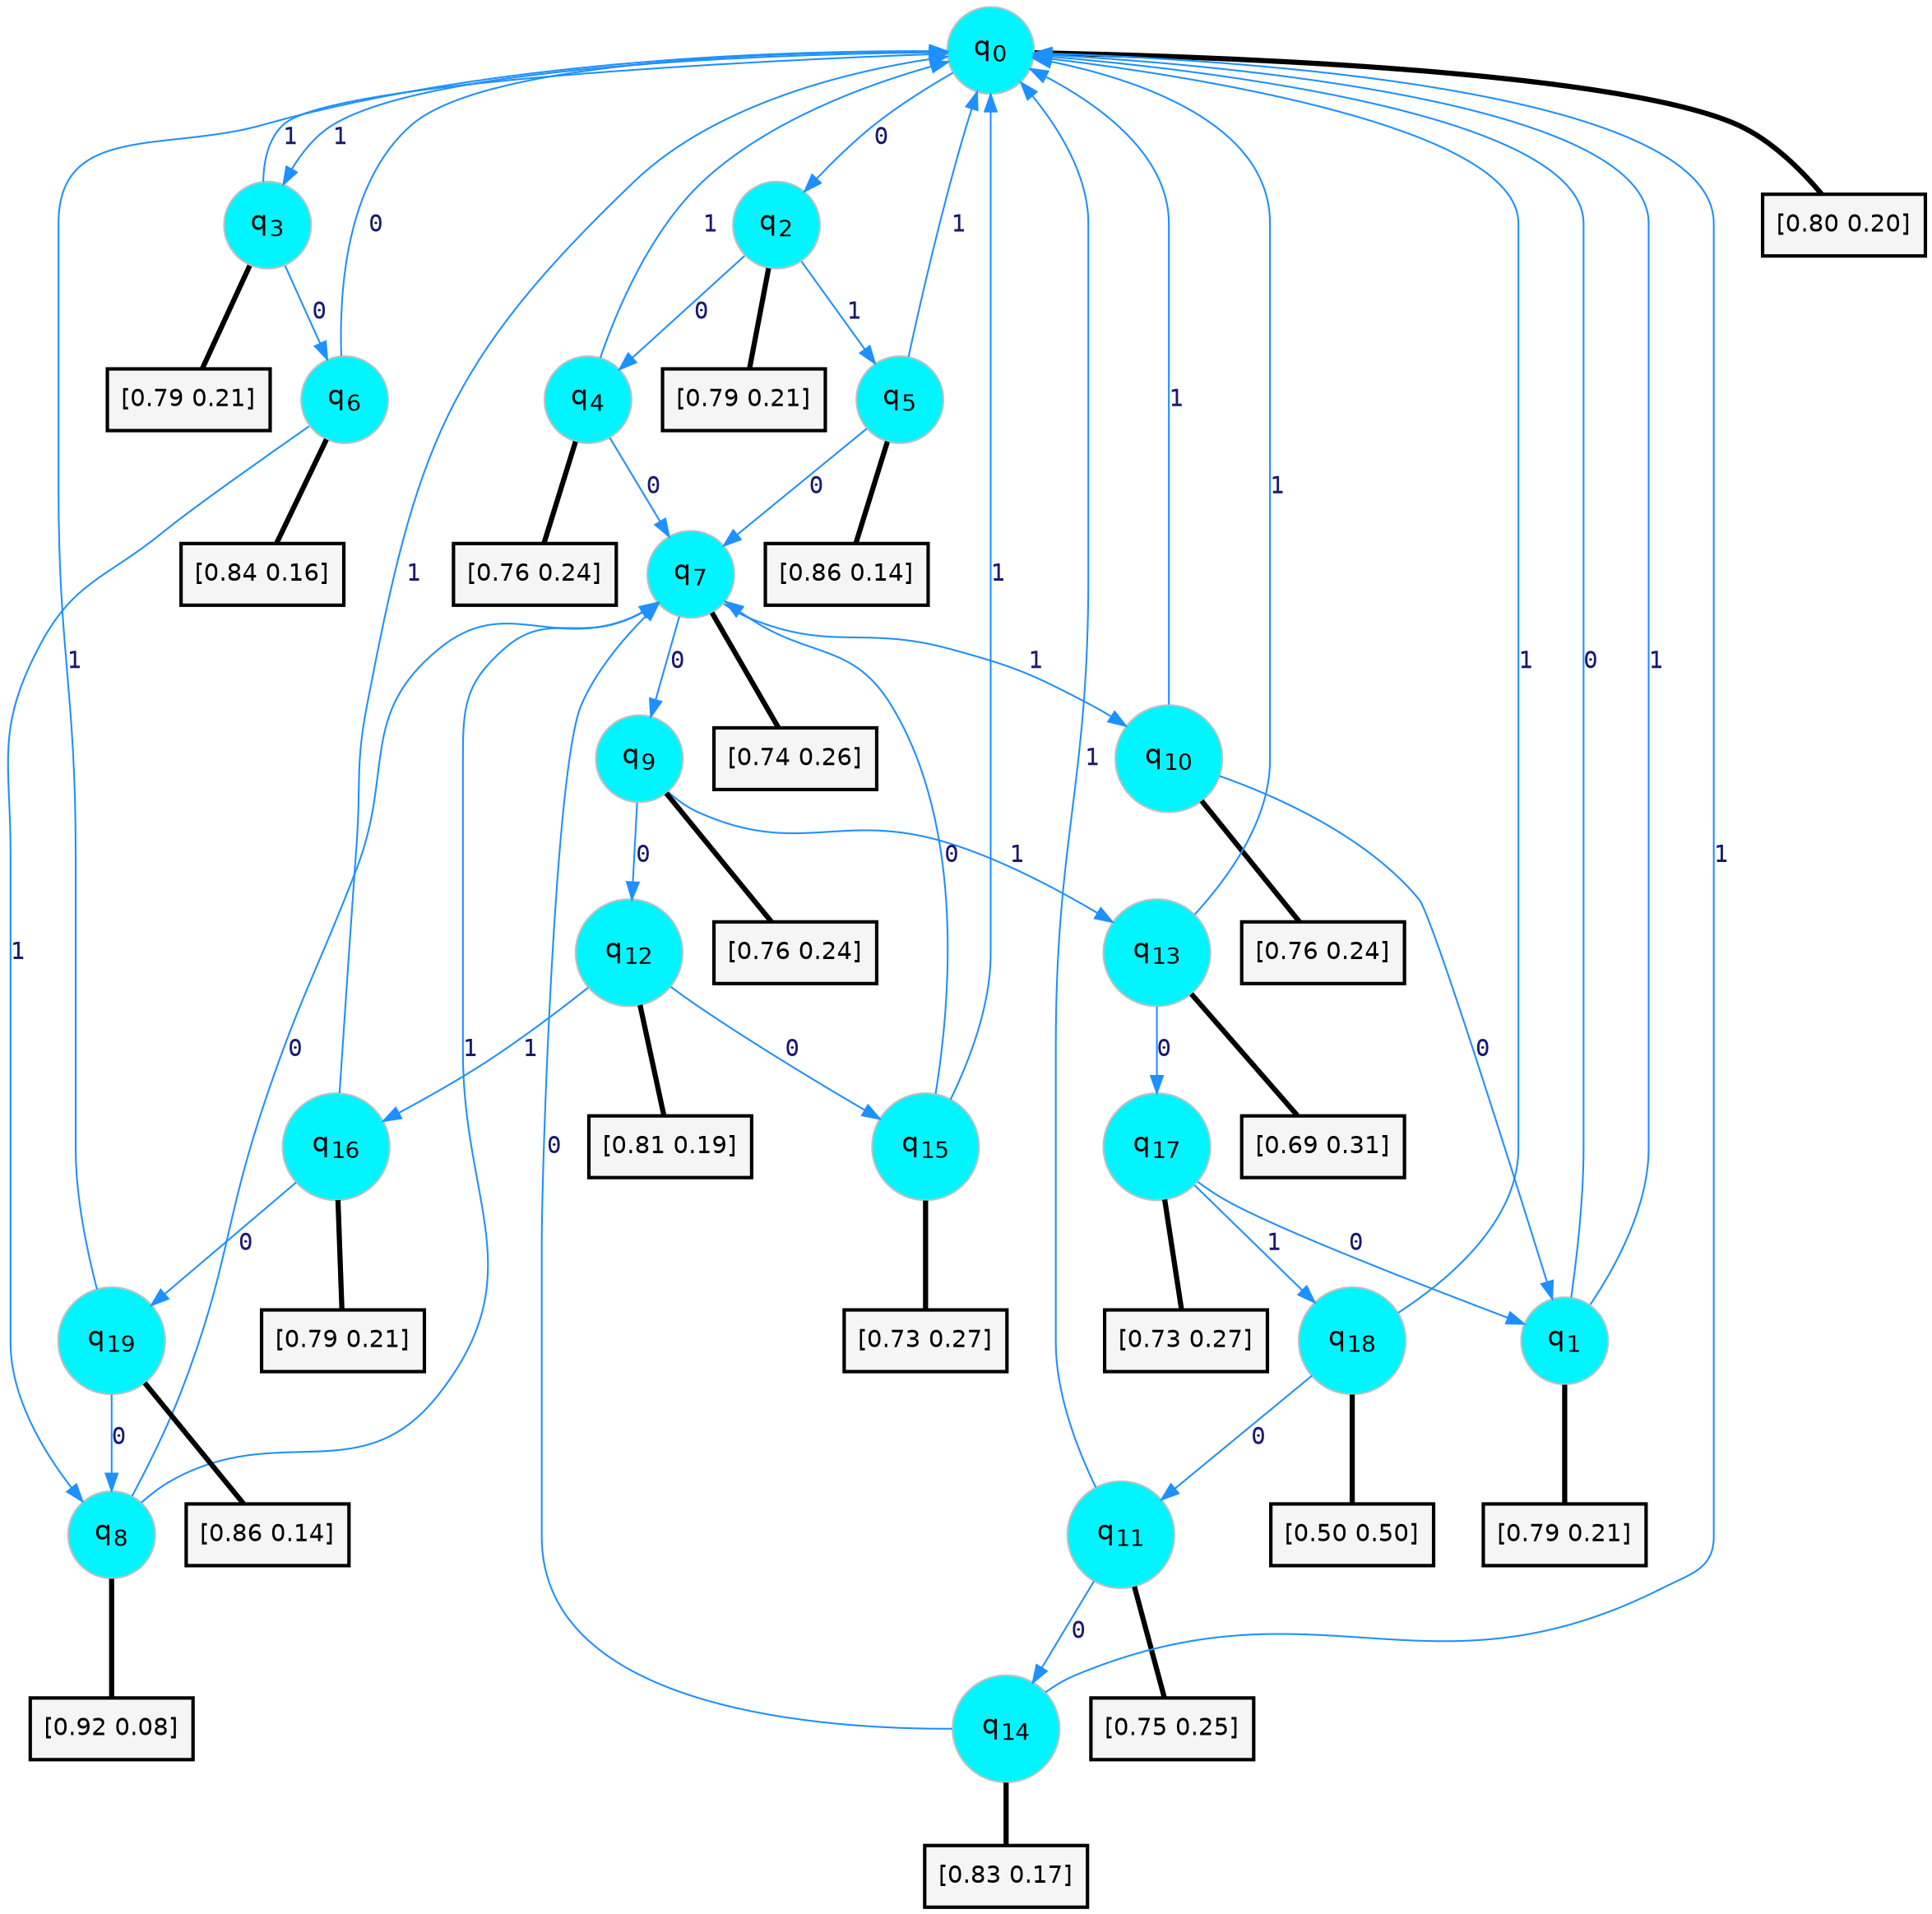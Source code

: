 digraph G {
graph [
bgcolor=transparent, dpi=300, rankdir=TD, size="40,25"];
node [
color=gray, fillcolor=turquoise1, fontcolor=black, fontname=Helvetica, fontsize=16, fontweight=bold, shape=circle, style=filled];
edge [
arrowsize=1, color=dodgerblue1, fontcolor=midnightblue, fontname=courier, fontweight=bold, penwidth=1, style=solid, weight=20];
0[label=<q<SUB>0</SUB>>];
1[label=<q<SUB>1</SUB>>];
2[label=<q<SUB>2</SUB>>];
3[label=<q<SUB>3</SUB>>];
4[label=<q<SUB>4</SUB>>];
5[label=<q<SUB>5</SUB>>];
6[label=<q<SUB>6</SUB>>];
7[label=<q<SUB>7</SUB>>];
8[label=<q<SUB>8</SUB>>];
9[label=<q<SUB>9</SUB>>];
10[label=<q<SUB>10</SUB>>];
11[label=<q<SUB>11</SUB>>];
12[label=<q<SUB>12</SUB>>];
13[label=<q<SUB>13</SUB>>];
14[label=<q<SUB>14</SUB>>];
15[label=<q<SUB>15</SUB>>];
16[label=<q<SUB>16</SUB>>];
17[label=<q<SUB>17</SUB>>];
18[label=<q<SUB>18</SUB>>];
19[label=<q<SUB>19</SUB>>];
20[label="[0.80 0.20]", shape=box,fontcolor=black, fontname=Helvetica, fontsize=14, penwidth=2, fillcolor=whitesmoke,color=black];
21[label="[0.79 0.21]", shape=box,fontcolor=black, fontname=Helvetica, fontsize=14, penwidth=2, fillcolor=whitesmoke,color=black];
22[label="[0.79 0.21]", shape=box,fontcolor=black, fontname=Helvetica, fontsize=14, penwidth=2, fillcolor=whitesmoke,color=black];
23[label="[0.79 0.21]", shape=box,fontcolor=black, fontname=Helvetica, fontsize=14, penwidth=2, fillcolor=whitesmoke,color=black];
24[label="[0.76 0.24]", shape=box,fontcolor=black, fontname=Helvetica, fontsize=14, penwidth=2, fillcolor=whitesmoke,color=black];
25[label="[0.86 0.14]", shape=box,fontcolor=black, fontname=Helvetica, fontsize=14, penwidth=2, fillcolor=whitesmoke,color=black];
26[label="[0.84 0.16]", shape=box,fontcolor=black, fontname=Helvetica, fontsize=14, penwidth=2, fillcolor=whitesmoke,color=black];
27[label="[0.74 0.26]", shape=box,fontcolor=black, fontname=Helvetica, fontsize=14, penwidth=2, fillcolor=whitesmoke,color=black];
28[label="[0.92 0.08]", shape=box,fontcolor=black, fontname=Helvetica, fontsize=14, penwidth=2, fillcolor=whitesmoke,color=black];
29[label="[0.76 0.24]", shape=box,fontcolor=black, fontname=Helvetica, fontsize=14, penwidth=2, fillcolor=whitesmoke,color=black];
30[label="[0.76 0.24]", shape=box,fontcolor=black, fontname=Helvetica, fontsize=14, penwidth=2, fillcolor=whitesmoke,color=black];
31[label="[0.75 0.25]", shape=box,fontcolor=black, fontname=Helvetica, fontsize=14, penwidth=2, fillcolor=whitesmoke,color=black];
32[label="[0.81 0.19]", shape=box,fontcolor=black, fontname=Helvetica, fontsize=14, penwidth=2, fillcolor=whitesmoke,color=black];
33[label="[0.69 0.31]", shape=box,fontcolor=black, fontname=Helvetica, fontsize=14, penwidth=2, fillcolor=whitesmoke,color=black];
34[label="[0.83 0.17]", shape=box,fontcolor=black, fontname=Helvetica, fontsize=14, penwidth=2, fillcolor=whitesmoke,color=black];
35[label="[0.73 0.27]", shape=box,fontcolor=black, fontname=Helvetica, fontsize=14, penwidth=2, fillcolor=whitesmoke,color=black];
36[label="[0.79 0.21]", shape=box,fontcolor=black, fontname=Helvetica, fontsize=14, penwidth=2, fillcolor=whitesmoke,color=black];
37[label="[0.73 0.27]", shape=box,fontcolor=black, fontname=Helvetica, fontsize=14, penwidth=2, fillcolor=whitesmoke,color=black];
38[label="[0.50 0.50]", shape=box,fontcolor=black, fontname=Helvetica, fontsize=14, penwidth=2, fillcolor=whitesmoke,color=black];
39[label="[0.86 0.14]", shape=box,fontcolor=black, fontname=Helvetica, fontsize=14, penwidth=2, fillcolor=whitesmoke,color=black];
0->2 [label=0];
0->3 [label=1];
0->20 [arrowhead=none, penwidth=3,color=black];
1->0 [label=0];
1->0 [label=1];
1->21 [arrowhead=none, penwidth=3,color=black];
2->4 [label=0];
2->5 [label=1];
2->22 [arrowhead=none, penwidth=3,color=black];
3->6 [label=0];
3->0 [label=1];
3->23 [arrowhead=none, penwidth=3,color=black];
4->7 [label=0];
4->0 [label=1];
4->24 [arrowhead=none, penwidth=3,color=black];
5->7 [label=0];
5->0 [label=1];
5->25 [arrowhead=none, penwidth=3,color=black];
6->0 [label=0];
6->8 [label=1];
6->26 [arrowhead=none, penwidth=3,color=black];
7->9 [label=0];
7->10 [label=1];
7->27 [arrowhead=none, penwidth=3,color=black];
8->7 [label=0];
8->7 [label=1];
8->28 [arrowhead=none, penwidth=3,color=black];
9->12 [label=0];
9->13 [label=1];
9->29 [arrowhead=none, penwidth=3,color=black];
10->1 [label=0];
10->0 [label=1];
10->30 [arrowhead=none, penwidth=3,color=black];
11->14 [label=0];
11->0 [label=1];
11->31 [arrowhead=none, penwidth=3,color=black];
12->15 [label=0];
12->16 [label=1];
12->32 [arrowhead=none, penwidth=3,color=black];
13->17 [label=0];
13->0 [label=1];
13->33 [arrowhead=none, penwidth=3,color=black];
14->7 [label=0];
14->0 [label=1];
14->34 [arrowhead=none, penwidth=3,color=black];
15->7 [label=0];
15->0 [label=1];
15->35 [arrowhead=none, penwidth=3,color=black];
16->19 [label=0];
16->0 [label=1];
16->36 [arrowhead=none, penwidth=3,color=black];
17->1 [label=0];
17->18 [label=1];
17->37 [arrowhead=none, penwidth=3,color=black];
18->11 [label=0];
18->0 [label=1];
18->38 [arrowhead=none, penwidth=3,color=black];
19->8 [label=0];
19->0 [label=1];
19->39 [arrowhead=none, penwidth=3,color=black];
}
